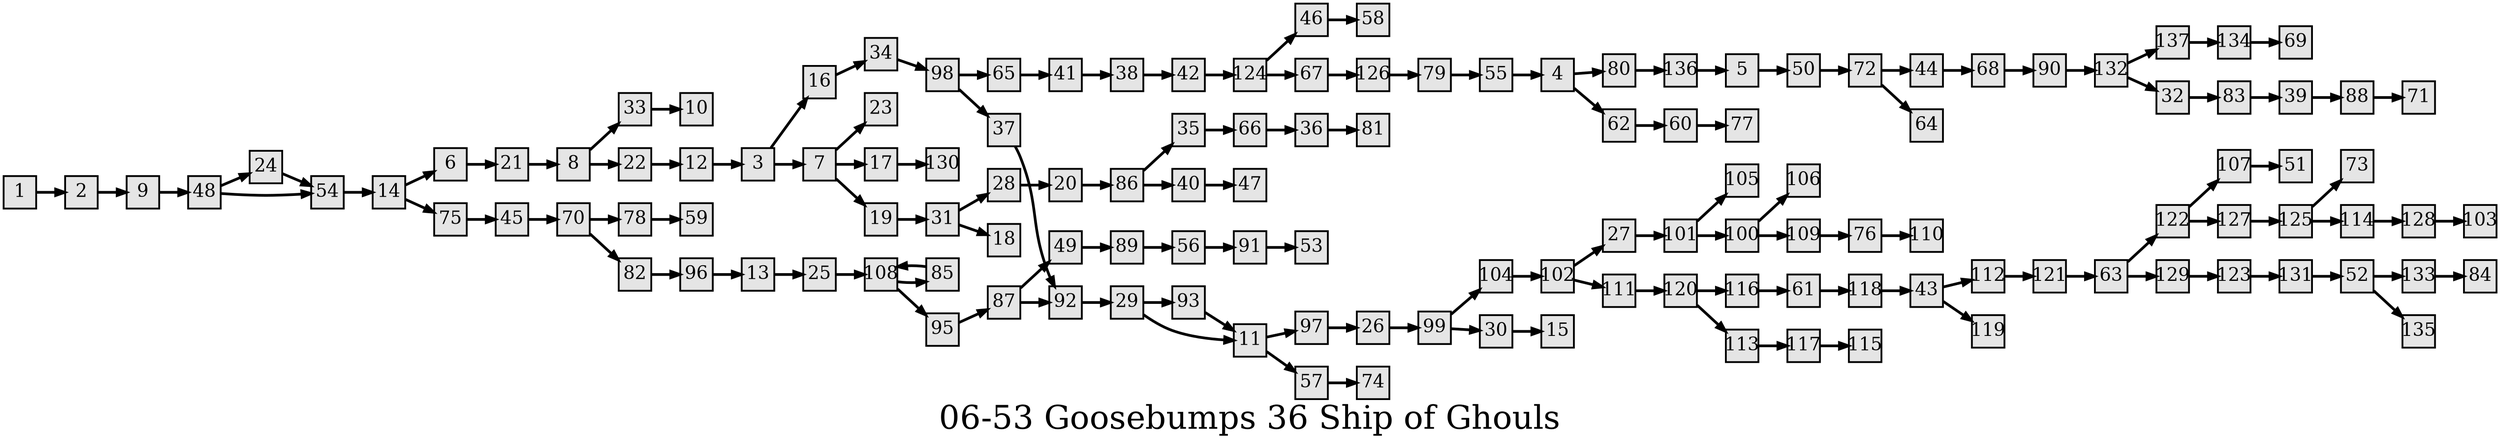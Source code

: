 digraph g{
  graph [ label="06-53 Goosebumps 36 Ship of Ghouls" rankdir=LR, ordering=out, fontsize=36, nodesep="0.35", ranksep="0.45"];
  node  [shape=rect, penwidth=2, fontsize=20, style=filled, fillcolor=grey90, margin="0,0", labelfloat=true, regular=true, fixedsize=true];
  edge  [labelfloat=true, penwidth=3, fontsize=12];
  // ---;
  // group  : Katz;
  // id     : 06-53;
  // gbid   : 1234;
  // series : Give Yourself Goosebumps;
  // title  : Ship of Ghouls;
  // author : R.L. Stine;
  // credit:;
  // - name : Yee-Ann Wong;
  // role : encoder;
  // date : 2017-08-31;
  // - name : Jeremy Douglass;
  // role : editor;
  // date : 2017-10-19;
  // render:;
  // - name   : small;
  // styles : gvStyles-small.txt;
  // engine : dot;
  // comment: >;
  
  // ---;
  
  // From | To | Label;
  
  1 -> 2;
  2 -> 9;
  3 -> 16;
  3 -> 7;
  4 -> 80;
  4 -> 62;
  5 -> 50;
  6 -> 21;
  7 -> 23;
  7 -> 17;
  7 -> 19;
  8 -> 33;
  8 -> 22;
  9 -> 48;
  11 -> 97;
  11 -> 57;
  12 -> 3;
  13 -> 25;
  14 -> 6;
  14 -> 75;
  16 -> 34;
  17 -> 130;
  19 -> 31;
  20 -> 86;
  21 -> 8;
  22 -> 12;
  24 -> 54;
  25 -> 108;
  26 -> 99;
  27 -> 101;
  28 -> 20;
  29 -> 93;
  29 -> 11;
  30 -> 15;
  31 -> 28;
  31 -> 18;
  32 -> 83;
  33 -> 10;
  34 -> 98;
  35 -> 66;
  36 -> 81;
  37 -> 92;
  38 -> 42;
  39 -> 88;
  40 -> 47;
  41 -> 38;
  42 -> 124;
  43 -> 112;
  43 -> 119;
  44 -> 68;
  45 -> 70;
  46 -> 58;
  48 -> 24;
  48 -> 54;
  49 -> 89;
  50 -> 72;
  52 -> 133;
  52 -> 135;
  54 -> 14;
  55 -> 4;
  56 -> 91;
  57 -> 74;
  60 -> 77;
  61 -> 118;
  62 -> 60;
  63 -> 122;
  63 -> 129;
  65 -> 41;
  66 -> 36;
  67 -> 126;
  68 -> 90;
  70 -> 78;
  70 -> 82;
  72 -> 44;
  72 -> 64;
  75 -> 45;
  76 -> 110;
  78 -> 59;
  79 -> 55;
  80 -> 136;
  82 -> 96;
  83 -> 39;
  85 -> 108;
  86 -> 35;
  86 -> 40;
  87 -> 49;
  87 -> 92;
  88 -> 71;
  89 -> 56;
  90 -> 132;
  91 -> 53;
  92 -> 29;
  93 -> 11;
  95 -> 87;
  96 -> 13;
  97 -> 26;
  98 -> 65;
  98 -> 37;
  99 -> 104;
  99 -> 30;
  100 -> 106;
  100 -> 109;
  101 -> 105;
  101 -> 100;
  102 -> 27;
  102 -> 111;
  104 -> 102;
  107 -> 51;
  108 -> 85;
  108 -> 95;
  109 -> 76;
  111 -> 120;
  112 -> 121;
  113 -> 117;
  114 -> 128;
  116 -> 61;
  117 -> 115;
  118 -> 43;
  120 -> 116;
  120 -> 113;
  121 -> 63;
  122 -> 107;
  122 -> 127;
  123 -> 131;
  124 -> 46;
  124 -> 67;
  125 -> 73;
  125 -> 114;
  126 -> 79;
  127 -> 125;
  128 -> 103;
  129 -> 123;
  131 -> 52;
  132 -> 137;
  132 -> 32;
  133 -> 84;
  134 -> 69;
  136 -> 5;
  137 -> 134;
}

